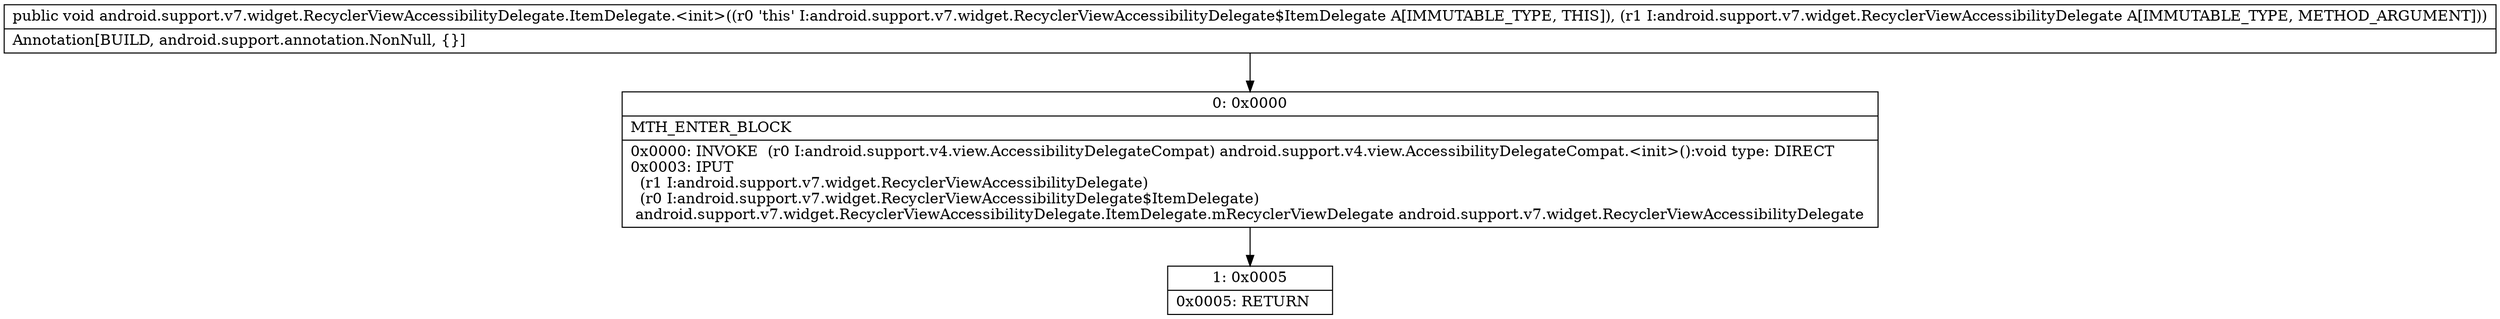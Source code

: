 digraph "CFG forandroid.support.v7.widget.RecyclerViewAccessibilityDelegate.ItemDelegate.\<init\>(Landroid\/support\/v7\/widget\/RecyclerViewAccessibilityDelegate;)V" {
Node_0 [shape=record,label="{0\:\ 0x0000|MTH_ENTER_BLOCK\l|0x0000: INVOKE  (r0 I:android.support.v4.view.AccessibilityDelegateCompat) android.support.v4.view.AccessibilityDelegateCompat.\<init\>():void type: DIRECT \l0x0003: IPUT  \l  (r1 I:android.support.v7.widget.RecyclerViewAccessibilityDelegate)\l  (r0 I:android.support.v7.widget.RecyclerViewAccessibilityDelegate$ItemDelegate)\l android.support.v7.widget.RecyclerViewAccessibilityDelegate.ItemDelegate.mRecyclerViewDelegate android.support.v7.widget.RecyclerViewAccessibilityDelegate \l}"];
Node_1 [shape=record,label="{1\:\ 0x0005|0x0005: RETURN   \l}"];
MethodNode[shape=record,label="{public void android.support.v7.widget.RecyclerViewAccessibilityDelegate.ItemDelegate.\<init\>((r0 'this' I:android.support.v7.widget.RecyclerViewAccessibilityDelegate$ItemDelegate A[IMMUTABLE_TYPE, THIS]), (r1 I:android.support.v7.widget.RecyclerViewAccessibilityDelegate A[IMMUTABLE_TYPE, METHOD_ARGUMENT]))  | Annotation[BUILD, android.support.annotation.NonNull, \{\}]\l}"];
MethodNode -> Node_0;
Node_0 -> Node_1;
}

